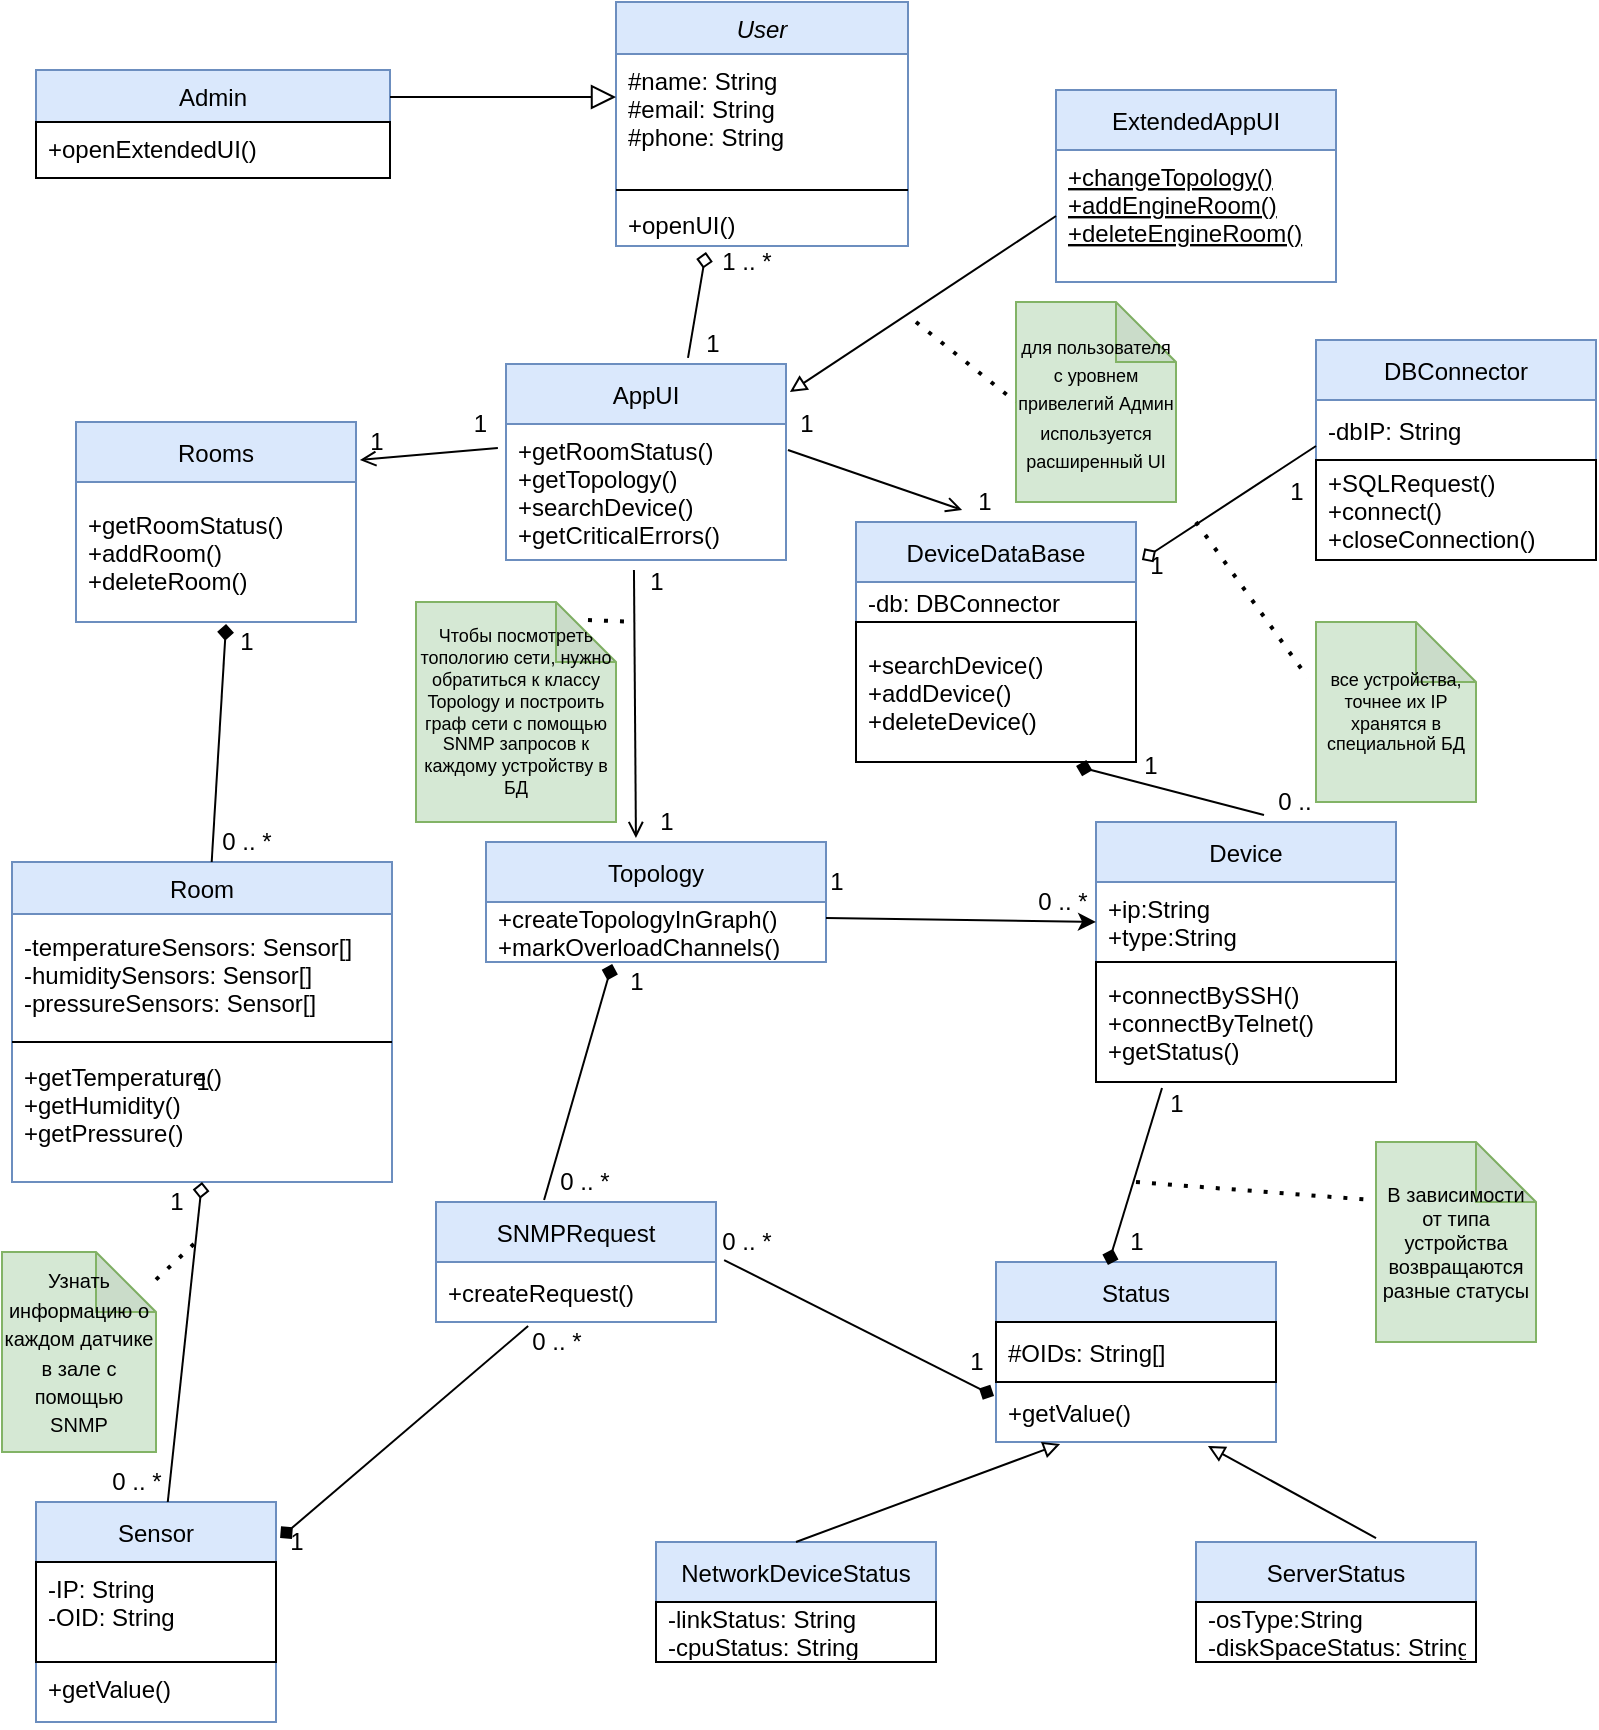 <mxfile version="15.8.8" type="github">
  <diagram id="C5RBs43oDa-KdzZeNtuy" name="Page-1">
    <mxGraphModel dx="1422" dy="664" grid="1" gridSize="10" guides="1" tooltips="1" connect="1" arrows="1" fold="1" page="1" pageScale="1" pageWidth="827" pageHeight="1169" math="0" shadow="0">
      <root>
        <mxCell id="WIyWlLk6GJQsqaUBKTNV-0" />
        <mxCell id="WIyWlLk6GJQsqaUBKTNV-1" parent="WIyWlLk6GJQsqaUBKTNV-0" />
        <mxCell id="zkfFHV4jXpPFQw0GAbJ--0" value="User" style="swimlane;fontStyle=2;align=center;verticalAlign=top;childLayout=stackLayout;horizontal=1;startSize=26;horizontalStack=0;resizeParent=1;resizeLast=0;collapsible=1;marginBottom=0;rounded=0;shadow=0;strokeWidth=1;fillColor=#dae8fc;strokeColor=#6c8ebf;" parent="WIyWlLk6GJQsqaUBKTNV-1" vertex="1">
          <mxGeometry x="320" y="70" width="146" height="122" as="geometry">
            <mxRectangle x="230" y="140" width="160" height="26" as="alternateBounds" />
          </mxGeometry>
        </mxCell>
        <mxCell id="zkfFHV4jXpPFQw0GAbJ--1" value="#name: String&#xa;#email: String&#xa;#phone: String" style="text;align=left;verticalAlign=top;spacingLeft=4;spacingRight=4;overflow=hidden;rotatable=0;points=[[0,0.5],[1,0.5]];portConstraint=eastwest;" parent="zkfFHV4jXpPFQw0GAbJ--0" vertex="1">
          <mxGeometry y="26" width="146" height="64" as="geometry" />
        </mxCell>
        <mxCell id="zkfFHV4jXpPFQw0GAbJ--4" value="" style="line;html=1;strokeWidth=1;align=left;verticalAlign=middle;spacingTop=-1;spacingLeft=3;spacingRight=3;rotatable=0;labelPosition=right;points=[];portConstraint=eastwest;" parent="zkfFHV4jXpPFQw0GAbJ--0" vertex="1">
          <mxGeometry y="90" width="146" height="8" as="geometry" />
        </mxCell>
        <mxCell id="zkfFHV4jXpPFQw0GAbJ--5" value="+openUI()" style="text;align=left;verticalAlign=top;spacingLeft=4;spacingRight=4;overflow=hidden;rotatable=0;points=[[0,0.5],[1,0.5]];portConstraint=eastwest;" parent="zkfFHV4jXpPFQw0GAbJ--0" vertex="1">
          <mxGeometry y="98" width="146" height="22" as="geometry" />
        </mxCell>
        <mxCell id="zkfFHV4jXpPFQw0GAbJ--6" value="Admin" style="swimlane;fontStyle=0;align=center;verticalAlign=top;childLayout=stackLayout;horizontal=1;startSize=26;horizontalStack=0;resizeParent=1;resizeLast=0;collapsible=1;marginBottom=0;rounded=0;shadow=0;strokeWidth=1;fillColor=#dae8fc;strokeColor=#6c8ebf;" parent="WIyWlLk6GJQsqaUBKTNV-1" vertex="1">
          <mxGeometry x="30" y="104" width="177" height="54" as="geometry">
            <mxRectangle x="130" y="380" width="160" height="26" as="alternateBounds" />
          </mxGeometry>
        </mxCell>
        <mxCell id="eJvLGvdsUTofTJq8VEqU-107" value="+openExtendedUI()" style="text;align=left;verticalAlign=top;spacingLeft=4;spacingRight=4;overflow=hidden;rotatable=0;points=[[0,0.5],[1,0.5]];portConstraint=eastwest;strokeColor=default;" vertex="1" parent="zkfFHV4jXpPFQw0GAbJ--6">
          <mxGeometry y="26" width="177" height="28" as="geometry" />
        </mxCell>
        <mxCell id="zkfFHV4jXpPFQw0GAbJ--12" value="" style="endArrow=block;endSize=10;endFill=0;shadow=0;strokeWidth=1;rounded=0;edgeStyle=elbowEdgeStyle;elbow=vertical;exitX=1;exitY=0.25;exitDx=0;exitDy=0;" parent="WIyWlLk6GJQsqaUBKTNV-1" source="zkfFHV4jXpPFQw0GAbJ--6" target="zkfFHV4jXpPFQw0GAbJ--0" edge="1">
          <mxGeometry width="160" relative="1" as="geometry">
            <mxPoint x="200" y="203" as="sourcePoint" />
            <mxPoint x="200" y="203" as="targetPoint" />
          </mxGeometry>
        </mxCell>
        <mxCell id="zkfFHV4jXpPFQw0GAbJ--17" value="Room" style="swimlane;fontStyle=0;align=center;verticalAlign=top;childLayout=stackLayout;horizontal=1;startSize=26;horizontalStack=0;resizeParent=1;resizeLast=0;collapsible=1;marginBottom=0;rounded=0;shadow=0;strokeWidth=1;fillColor=#dae8fc;strokeColor=#6c8ebf;" parent="WIyWlLk6GJQsqaUBKTNV-1" vertex="1">
          <mxGeometry x="18" y="500" width="190" height="160" as="geometry">
            <mxRectangle x="550" y="140" width="160" height="26" as="alternateBounds" />
          </mxGeometry>
        </mxCell>
        <mxCell id="eJvLGvdsUTofTJq8VEqU-31" value="-temperatureSensors: Sensor[]&#xa;-humiditySensors: Sensor[]&#xa;-pressureSensors: Sensor[]" style="text;strokeColor=none;fillColor=none;align=left;verticalAlign=middle;spacingLeft=4;spacingRight=4;overflow=hidden;points=[[0,0.5],[1,0.5]];portConstraint=eastwest;rotatable=0;" vertex="1" parent="zkfFHV4jXpPFQw0GAbJ--17">
          <mxGeometry y="26" width="190" height="60" as="geometry" />
        </mxCell>
        <mxCell id="zkfFHV4jXpPFQw0GAbJ--23" value="" style="line;html=1;strokeWidth=1;align=left;verticalAlign=middle;spacingTop=-1;spacingLeft=3;spacingRight=3;rotatable=0;labelPosition=right;points=[];portConstraint=eastwest;" parent="zkfFHV4jXpPFQw0GAbJ--17" vertex="1">
          <mxGeometry y="86" width="190" height="8" as="geometry" />
        </mxCell>
        <mxCell id="zkfFHV4jXpPFQw0GAbJ--24" value="+getTemperature()&#xa;+getHumidity()&#xa;+getPressure()" style="text;align=left;verticalAlign=top;spacingLeft=4;spacingRight=4;overflow=hidden;rotatable=0;points=[[0,0.5],[1,0.5]];portConstraint=eastwest;" parent="zkfFHV4jXpPFQw0GAbJ--17" vertex="1">
          <mxGeometry y="94" width="190" height="60" as="geometry" />
        </mxCell>
        <mxCell id="eJvLGvdsUTofTJq8VEqU-1" value="Topology" style="swimlane;fontStyle=0;childLayout=stackLayout;horizontal=1;startSize=30;horizontalStack=0;resizeParent=1;resizeParentMax=0;resizeLast=0;collapsible=1;marginBottom=0;fillColor=#dae8fc;strokeColor=#6c8ebf;" vertex="1" parent="WIyWlLk6GJQsqaUBKTNV-1">
          <mxGeometry x="255" y="490" width="170" height="60" as="geometry" />
        </mxCell>
        <mxCell id="eJvLGvdsUTofTJq8VEqU-2" value="+createTopologyInGraph()&#xa;+markOverloadChannels()" style="text;strokeColor=none;fillColor=none;align=left;verticalAlign=middle;spacingLeft=4;spacingRight=4;overflow=hidden;points=[[0,0.5],[1,0.5]];portConstraint=eastwest;rotatable=0;" vertex="1" parent="eJvLGvdsUTofTJq8VEqU-1">
          <mxGeometry y="30" width="170" height="30" as="geometry" />
        </mxCell>
        <mxCell id="eJvLGvdsUTofTJq8VEqU-5" value="Device" style="swimlane;fontStyle=0;childLayout=stackLayout;horizontal=1;startSize=30;horizontalStack=0;resizeParent=1;resizeParentMax=0;resizeLast=0;collapsible=1;marginBottom=0;fillColor=#dae8fc;strokeColor=#6c8ebf;" vertex="1" parent="WIyWlLk6GJQsqaUBKTNV-1">
          <mxGeometry x="560" y="480" width="150" height="130" as="geometry" />
        </mxCell>
        <mxCell id="eJvLGvdsUTofTJq8VEqU-6" value="+ip:String&#xa;+type:String" style="text;strokeColor=none;fillColor=none;align=left;verticalAlign=middle;spacingLeft=4;spacingRight=4;overflow=hidden;points=[[0,0.5],[1,0.5]];portConstraint=eastwest;rotatable=0;" vertex="1" parent="eJvLGvdsUTofTJq8VEqU-5">
          <mxGeometry y="30" width="150" height="40" as="geometry" />
        </mxCell>
        <mxCell id="eJvLGvdsUTofTJq8VEqU-33" value="+connectBySSH()&#xa;+connectByTelnet()&#xa;+getStatus()" style="text;strokeColor=default;fillColor=none;align=left;verticalAlign=middle;spacingLeft=4;spacingRight=4;overflow=hidden;points=[[0,0.5],[1,0.5]];portConstraint=eastwest;rotatable=0;" vertex="1" parent="eJvLGvdsUTofTJq8VEqU-5">
          <mxGeometry y="70" width="150" height="60" as="geometry" />
        </mxCell>
        <mxCell id="eJvLGvdsUTofTJq8VEqU-9" value="" style="endArrow=open;html=1;rounded=0;entryX=0.379;entryY=-0.05;entryDx=0;entryDy=0;entryPerimeter=0;endFill=0;exitX=1.007;exitY=0.191;exitDx=0;exitDy=0;exitPerimeter=0;" edge="1" parent="WIyWlLk6GJQsqaUBKTNV-1" source="eJvLGvdsUTofTJq8VEqU-104" target="eJvLGvdsUTofTJq8VEqU-15">
          <mxGeometry width="50" height="50" relative="1" as="geometry">
            <mxPoint x="490" y="300" as="sourcePoint" />
            <mxPoint x="440" y="460" as="targetPoint" />
          </mxGeometry>
        </mxCell>
        <mxCell id="eJvLGvdsUTofTJq8VEqU-10" value="Rooms" style="swimlane;fontStyle=0;childLayout=stackLayout;horizontal=1;startSize=30;horizontalStack=0;resizeParent=1;resizeParentMax=0;resizeLast=0;collapsible=1;marginBottom=0;fillColor=#dae8fc;strokeColor=#6c8ebf;" vertex="1" parent="WIyWlLk6GJQsqaUBKTNV-1">
          <mxGeometry x="50" y="280" width="140" height="100" as="geometry" />
        </mxCell>
        <mxCell id="eJvLGvdsUTofTJq8VEqU-11" value="+getRoomStatus()&#xa;+addRoom()&#xa;+deleteRoom()" style="text;strokeColor=none;fillColor=none;align=left;verticalAlign=middle;spacingLeft=4;spacingRight=4;overflow=hidden;points=[[0,0.5],[1,0.5]];portConstraint=eastwest;rotatable=0;" vertex="1" parent="eJvLGvdsUTofTJq8VEqU-10">
          <mxGeometry y="30" width="140" height="70" as="geometry" />
        </mxCell>
        <mxCell id="eJvLGvdsUTofTJq8VEqU-14" value="" style="endArrow=none;html=1;rounded=0;exitX=0.536;exitY=1.014;exitDx=0;exitDy=0;exitPerimeter=0;endFill=0;startArrow=diamond;startFill=1;" edge="1" parent="WIyWlLk6GJQsqaUBKTNV-1" source="eJvLGvdsUTofTJq8VEqU-11" target="zkfFHV4jXpPFQw0GAbJ--17">
          <mxGeometry width="50" height="50" relative="1" as="geometry">
            <mxPoint x="484" y="175" as="sourcePoint" />
            <mxPoint x="440" y="190" as="targetPoint" />
          </mxGeometry>
        </mxCell>
        <mxCell id="eJvLGvdsUTofTJq8VEqU-15" value="DeviceDataBase" style="swimlane;fontStyle=0;childLayout=stackLayout;horizontal=1;startSize=30;horizontalStack=0;resizeParent=1;resizeParentMax=0;resizeLast=0;collapsible=1;marginBottom=0;fillColor=#dae8fc;strokeColor=#6c8ebf;" vertex="1" parent="WIyWlLk6GJQsqaUBKTNV-1">
          <mxGeometry x="440" y="330" width="140" height="120" as="geometry" />
        </mxCell>
        <mxCell id="eJvLGvdsUTofTJq8VEqU-16" value="-db: DBConnector" style="text;strokeColor=none;fillColor=none;align=left;verticalAlign=middle;spacingLeft=4;spacingRight=4;overflow=hidden;points=[[0,0.5],[1,0.5]];portConstraint=eastwest;rotatable=0;" vertex="1" parent="eJvLGvdsUTofTJq8VEqU-15">
          <mxGeometry y="30" width="140" height="20" as="geometry" />
        </mxCell>
        <mxCell id="eJvLGvdsUTofTJq8VEqU-17" value="+searchDevice()&#xa;+addDevice()&#xa;+deleteDevice()" style="text;strokeColor=default;fillColor=none;align=left;verticalAlign=middle;spacingLeft=4;spacingRight=4;overflow=hidden;points=[[0,0.5],[1,0.5]];portConstraint=eastwest;rotatable=0;" vertex="1" parent="eJvLGvdsUTofTJq8VEqU-15">
          <mxGeometry y="50" width="140" height="70" as="geometry" />
        </mxCell>
        <mxCell id="eJvLGvdsUTofTJq8VEqU-24" value="SNMPRequest" style="swimlane;fontStyle=0;childLayout=stackLayout;horizontal=1;startSize=30;horizontalStack=0;resizeParent=1;resizeParentMax=0;resizeLast=0;collapsible=1;marginBottom=0;fillColor=#dae8fc;strokeColor=#6c8ebf;" vertex="1" parent="WIyWlLk6GJQsqaUBKTNV-1">
          <mxGeometry x="230" y="670" width="140" height="60" as="geometry" />
        </mxCell>
        <mxCell id="eJvLGvdsUTofTJq8VEqU-25" value="+createRequest()" style="text;strokeColor=none;fillColor=none;align=left;verticalAlign=middle;spacingLeft=4;spacingRight=4;overflow=hidden;points=[[0,0.5],[1,0.5]];portConstraint=eastwest;rotatable=0;" vertex="1" parent="eJvLGvdsUTofTJq8VEqU-24">
          <mxGeometry y="30" width="140" height="30" as="geometry" />
        </mxCell>
        <mxCell id="eJvLGvdsUTofTJq8VEqU-29" value="" style="endArrow=open;html=1;rounded=0;entryX=0.441;entryY=-0.033;entryDx=0;entryDy=0;entryPerimeter=0;exitX=0.457;exitY=1.074;exitDx=0;exitDy=0;exitPerimeter=0;endFill=0;" edge="1" parent="WIyWlLk6GJQsqaUBKTNV-1" source="eJvLGvdsUTofTJq8VEqU-104" target="eJvLGvdsUTofTJq8VEqU-1">
          <mxGeometry width="50" height="50" relative="1" as="geometry">
            <mxPoint x="380" y="360" as="sourcePoint" />
            <mxPoint x="440" y="380" as="targetPoint" />
          </mxGeometry>
        </mxCell>
        <mxCell id="eJvLGvdsUTofTJq8VEqU-32" value="" style="endArrow=classic;html=1;rounded=0;entryX=0;entryY=0.5;entryDx=0;entryDy=0;exitX=1;exitY=0.267;exitDx=0;exitDy=0;exitPerimeter=0;" edge="1" parent="WIyWlLk6GJQsqaUBKTNV-1" source="eJvLGvdsUTofTJq8VEqU-2" target="eJvLGvdsUTofTJq8VEqU-6">
          <mxGeometry width="50" height="50" relative="1" as="geometry">
            <mxPoint x="360" y="580" as="sourcePoint" />
            <mxPoint x="440" y="350" as="targetPoint" />
          </mxGeometry>
        </mxCell>
        <mxCell id="eJvLGvdsUTofTJq8VEqU-34" value="Status" style="swimlane;fontStyle=0;childLayout=stackLayout;horizontal=1;startSize=30;horizontalStack=0;resizeParent=1;resizeParentMax=0;resizeLast=0;collapsible=1;marginBottom=0;strokeColor=#6c8ebf;fillColor=#dae8fc;" vertex="1" parent="WIyWlLk6GJQsqaUBKTNV-1">
          <mxGeometry x="510" y="700" width="140" height="90" as="geometry" />
        </mxCell>
        <mxCell id="eJvLGvdsUTofTJq8VEqU-94" value="#OIDs: String[]" style="text;strokeColor=default;fillColor=none;align=left;verticalAlign=middle;spacingLeft=4;spacingRight=4;overflow=hidden;points=[[0,0.5],[1,0.5]];portConstraint=eastwest;rotatable=0;" vertex="1" parent="eJvLGvdsUTofTJq8VEqU-34">
          <mxGeometry y="30" width="140" height="30" as="geometry" />
        </mxCell>
        <mxCell id="eJvLGvdsUTofTJq8VEqU-35" value="+getValue()" style="text;strokeColor=none;fillColor=none;align=left;verticalAlign=middle;spacingLeft=4;spacingRight=4;overflow=hidden;points=[[0,0.5],[1,0.5]];portConstraint=eastwest;rotatable=0;" vertex="1" parent="eJvLGvdsUTofTJq8VEqU-34">
          <mxGeometry y="60" width="140" height="30" as="geometry" />
        </mxCell>
        <mxCell id="eJvLGvdsUTofTJq8VEqU-44" value="" style="endArrow=none;html=1;rounded=0;exitX=0.371;exitY=1.033;exitDx=0;exitDy=0;exitPerimeter=0;entryX=0.386;entryY=-0.017;entryDx=0;entryDy=0;entryPerimeter=0;endFill=0;startArrow=diamond;startFill=1;" edge="1" parent="WIyWlLk6GJQsqaUBKTNV-1" source="eJvLGvdsUTofTJq8VEqU-2" target="eJvLGvdsUTofTJq8VEqU-24">
          <mxGeometry width="50" height="50" relative="1" as="geometry">
            <mxPoint x="390" y="660" as="sourcePoint" />
            <mxPoint x="440" y="610" as="targetPoint" />
          </mxGeometry>
        </mxCell>
        <mxCell id="eJvLGvdsUTofTJq8VEqU-45" value="" style="endArrow=open;html=1;rounded=0;exitX=-0.029;exitY=0.176;exitDx=0;exitDy=0;exitPerimeter=0;entryX=1.014;entryY=0.19;entryDx=0;entryDy=0;entryPerimeter=0;endFill=0;" edge="1" parent="WIyWlLk6GJQsqaUBKTNV-1" source="eJvLGvdsUTofTJq8VEqU-104" target="eJvLGvdsUTofTJq8VEqU-10">
          <mxGeometry width="50" height="50" relative="1" as="geometry">
            <mxPoint x="330" y="240" as="sourcePoint" />
            <mxPoint x="440" y="220" as="targetPoint" />
          </mxGeometry>
        </mxCell>
        <mxCell id="eJvLGvdsUTofTJq8VEqU-46" value="" style="endArrow=none;html=1;rounded=0;exitX=0.786;exitY=1.029;exitDx=0;exitDy=0;exitPerimeter=0;entryX=0.56;entryY=-0.027;entryDx=0;entryDy=0;entryPerimeter=0;endFill=0;startArrow=diamond;startFill=1;" edge="1" parent="WIyWlLk6GJQsqaUBKTNV-1" source="eJvLGvdsUTofTJq8VEqU-17" target="eJvLGvdsUTofTJq8VEqU-5">
          <mxGeometry width="50" height="50" relative="1" as="geometry">
            <mxPoint x="390" y="270" as="sourcePoint" />
            <mxPoint x="440" y="220" as="targetPoint" />
          </mxGeometry>
        </mxCell>
        <mxCell id="eJvLGvdsUTofTJq8VEqU-47" value="" style="endArrow=diamond;html=1;rounded=0;exitX=0.22;exitY=1.05;exitDx=0;exitDy=0;exitPerimeter=0;entryX=0.4;entryY=0.017;entryDx=0;entryDy=0;entryPerimeter=0;endFill=1;" edge="1" parent="WIyWlLk6GJQsqaUBKTNV-1" source="eJvLGvdsUTofTJq8VEqU-33" target="eJvLGvdsUTofTJq8VEqU-34">
          <mxGeometry width="50" height="50" relative="1" as="geometry">
            <mxPoint x="390" y="580" as="sourcePoint" />
            <mxPoint x="440" y="530" as="targetPoint" />
          </mxGeometry>
        </mxCell>
        <mxCell id="eJvLGvdsUTofTJq8VEqU-48" value="NetworkDeviceStatus" style="swimlane;fontStyle=0;childLayout=stackLayout;horizontal=1;startSize=30;horizontalStack=0;resizeParent=1;resizeParentMax=0;resizeLast=0;collapsible=1;marginBottom=0;strokeColor=#6c8ebf;fillColor=#dae8fc;" vertex="1" parent="WIyWlLk6GJQsqaUBKTNV-1">
          <mxGeometry x="340" y="840" width="140" height="60" as="geometry" />
        </mxCell>
        <mxCell id="eJvLGvdsUTofTJq8VEqU-49" value="-linkStatus: String&#xa;-cpuStatus: String" style="text;strokeColor=default;fillColor=none;align=left;verticalAlign=middle;spacingLeft=4;spacingRight=4;overflow=hidden;points=[[0,0.5],[1,0.5]];portConstraint=eastwest;rotatable=0;" vertex="1" parent="eJvLGvdsUTofTJq8VEqU-48">
          <mxGeometry y="30" width="140" height="30" as="geometry" />
        </mxCell>
        <mxCell id="eJvLGvdsUTofTJq8VEqU-52" value="ServerStatus" style="swimlane;fontStyle=0;childLayout=stackLayout;horizontal=1;startSize=30;horizontalStack=0;resizeParent=1;resizeParentMax=0;resizeLast=0;collapsible=1;marginBottom=0;strokeColor=#6c8ebf;fillColor=#dae8fc;" vertex="1" parent="WIyWlLk6GJQsqaUBKTNV-1">
          <mxGeometry x="610" y="840" width="140" height="60" as="geometry" />
        </mxCell>
        <mxCell id="eJvLGvdsUTofTJq8VEqU-53" value="-osType:String&#xa;-diskSpaceStatus: String" style="text;strokeColor=default;fillColor=none;align=left;verticalAlign=middle;spacingLeft=4;spacingRight=4;overflow=hidden;points=[[0,0.5],[1,0.5]];portConstraint=eastwest;rotatable=0;" vertex="1" parent="eJvLGvdsUTofTJq8VEqU-52">
          <mxGeometry y="30" width="140" height="30" as="geometry" />
        </mxCell>
        <mxCell id="eJvLGvdsUTofTJq8VEqU-56" value="" style="endArrow=block;html=1;rounded=0;entryX=0.229;entryY=1.033;entryDx=0;entryDy=0;entryPerimeter=0;exitX=0.5;exitY=0;exitDx=0;exitDy=0;endFill=0;" edge="1" parent="WIyWlLk6GJQsqaUBKTNV-1" source="eJvLGvdsUTofTJq8VEqU-48" target="eJvLGvdsUTofTJq8VEqU-35">
          <mxGeometry width="50" height="50" relative="1" as="geometry">
            <mxPoint x="430" y="820" as="sourcePoint" />
            <mxPoint x="519.02" y="634" as="targetPoint" />
          </mxGeometry>
        </mxCell>
        <mxCell id="eJvLGvdsUTofTJq8VEqU-57" value="" style="endArrow=block;html=1;rounded=0;exitX=0.643;exitY=-0.033;exitDx=0;exitDy=0;exitPerimeter=0;entryX=0.757;entryY=1.067;entryDx=0;entryDy=0;entryPerimeter=0;endFill=0;" edge="1" parent="WIyWlLk6GJQsqaUBKTNV-1" source="eJvLGvdsUTofTJq8VEqU-52" target="eJvLGvdsUTofTJq8VEqU-35">
          <mxGeometry width="50" height="50" relative="1" as="geometry">
            <mxPoint x="390" y="820" as="sourcePoint" />
            <mxPoint x="603.02" y="642.01" as="targetPoint" />
          </mxGeometry>
        </mxCell>
        <mxCell id="eJvLGvdsUTofTJq8VEqU-58" value="" style="endArrow=none;html=1;rounded=0;exitX=-0.007;exitY=0.233;exitDx=0;exitDy=0;exitPerimeter=0;entryX=1.029;entryY=-0.033;entryDx=0;entryDy=0;entryPerimeter=0;endFill=0;startArrow=diamond;startFill=1;" edge="1" parent="WIyWlLk6GJQsqaUBKTNV-1" source="eJvLGvdsUTofTJq8VEqU-35" target="eJvLGvdsUTofTJq8VEqU-25">
          <mxGeometry width="50" height="50" relative="1" as="geometry">
            <mxPoint x="390" y="650" as="sourcePoint" />
            <mxPoint x="440" y="600" as="targetPoint" />
          </mxGeometry>
        </mxCell>
        <mxCell id="eJvLGvdsUTofTJq8VEqU-69" value="Sensor" style="swimlane;fontStyle=0;childLayout=stackLayout;horizontal=1;startSize=30;horizontalStack=0;resizeParent=1;resizeParentMax=0;resizeLast=0;collapsible=1;marginBottom=0;strokeColor=#6c8ebf;fillColor=#dae8fc;" vertex="1" parent="WIyWlLk6GJQsqaUBKTNV-1">
          <mxGeometry x="30" y="820" width="120" height="110" as="geometry" />
        </mxCell>
        <mxCell id="eJvLGvdsUTofTJq8VEqU-92" value="-IP: String&#xa;-OID: String" style="text;align=left;verticalAlign=top;spacingLeft=4;spacingRight=4;overflow=hidden;rotatable=0;points=[[0,0.5],[1,0.5]];portConstraint=eastwest;strokeColor=default;" vertex="1" parent="eJvLGvdsUTofTJq8VEqU-69">
          <mxGeometry y="30" width="120" height="50" as="geometry" />
        </mxCell>
        <mxCell id="eJvLGvdsUTofTJq8VEqU-76" value="+getValue()" style="text;align=left;verticalAlign=top;spacingLeft=4;spacingRight=4;overflow=hidden;rotatable=0;points=[[0,0.5],[1,0.5]];portConstraint=eastwest;" vertex="1" parent="eJvLGvdsUTofTJq8VEqU-69">
          <mxGeometry y="80" width="120" height="30" as="geometry" />
        </mxCell>
        <mxCell id="eJvLGvdsUTofTJq8VEqU-73" value="" style="endArrow=none;html=1;rounded=0;exitX=0.5;exitY=1;exitDx=0;exitDy=0;endFill=0;startArrow=diamond;startFill=0;" edge="1" parent="WIyWlLk6GJQsqaUBKTNV-1" source="zkfFHV4jXpPFQw0GAbJ--17" target="eJvLGvdsUTofTJq8VEqU-69">
          <mxGeometry width="50" height="50" relative="1" as="geometry">
            <mxPoint x="390" y="660" as="sourcePoint" />
            <mxPoint x="440" y="610" as="targetPoint" />
          </mxGeometry>
        </mxCell>
        <mxCell id="eJvLGvdsUTofTJq8VEqU-74" value="1" style="text;html=1;align=center;verticalAlign=middle;resizable=0;points=[];autosize=1;strokeColor=none;fillColor=none;" vertex="1" parent="WIyWlLk6GJQsqaUBKTNV-1">
          <mxGeometry x="103" y="600" width="20" height="20" as="geometry" />
        </mxCell>
        <mxCell id="eJvLGvdsUTofTJq8VEqU-93" value="" style="endArrow=none;html=1;rounded=0;exitX=1.017;exitY=0.164;exitDx=0;exitDy=0;entryX=0.329;entryY=1.067;entryDx=0;entryDy=0;entryPerimeter=0;exitPerimeter=0;endFill=0;startArrow=diamond;startFill=1;" edge="1" parent="WIyWlLk6GJQsqaUBKTNV-1" source="eJvLGvdsUTofTJq8VEqU-69" target="eJvLGvdsUTofTJq8VEqU-25">
          <mxGeometry width="50" height="50" relative="1" as="geometry">
            <mxPoint x="390" y="790" as="sourcePoint" />
            <mxPoint x="440" y="740" as="targetPoint" />
          </mxGeometry>
        </mxCell>
        <mxCell id="eJvLGvdsUTofTJq8VEqU-96" value="AppUI" style="swimlane;fontStyle=0;childLayout=stackLayout;horizontal=1;startSize=30;horizontalStack=0;resizeParent=1;resizeParentMax=0;resizeLast=0;collapsible=1;marginBottom=0;strokeColor=#6c8ebf;fillColor=#dae8fc;" vertex="1" parent="WIyWlLk6GJQsqaUBKTNV-1">
          <mxGeometry x="265" y="251" width="140" height="98" as="geometry" />
        </mxCell>
        <mxCell id="eJvLGvdsUTofTJq8VEqU-104" value="+getRoomStatus()&#xa;+getTopology()&#xa;+searchDevice()&#xa;+getCriticalErrors()" style="text;align=left;verticalAlign=top;spacingLeft=4;spacingRight=4;overflow=hidden;rotatable=0;points=[[0,0.5],[1,0.5]];portConstraint=eastwest;" vertex="1" parent="eJvLGvdsUTofTJq8VEqU-96">
          <mxGeometry y="30" width="140" height="68" as="geometry" />
        </mxCell>
        <mxCell id="eJvLGvdsUTofTJq8VEqU-100" value="ExtendedAppUI" style="swimlane;fontStyle=0;childLayout=stackLayout;horizontal=1;startSize=30;horizontalStack=0;resizeParent=1;resizeParentMax=0;resizeLast=0;collapsible=1;marginBottom=0;strokeColor=#6c8ebf;fillColor=#dae8fc;" vertex="1" parent="WIyWlLk6GJQsqaUBKTNV-1">
          <mxGeometry x="540" y="114" width="140" height="96" as="geometry" />
        </mxCell>
        <mxCell id="eJvLGvdsUTofTJq8VEqU-105" value="+changeTopology()&#xa;+addEngineRoom()&#xa;+deleteEngineRoom()" style="text;align=left;verticalAlign=top;spacingLeft=4;spacingRight=4;overflow=hidden;rotatable=0;points=[[0,0.5],[1,0.5]];portConstraint=eastwest;fontStyle=4" vertex="1" parent="eJvLGvdsUTofTJq8VEqU-100">
          <mxGeometry y="30" width="140" height="66" as="geometry" />
        </mxCell>
        <mxCell id="eJvLGvdsUTofTJq8VEqU-109" value="" style="endArrow=none;html=1;rounded=0;exitX=0.308;exitY=1.227;exitDx=0;exitDy=0;exitPerimeter=0;entryX=0.65;entryY=-0.031;entryDx=0;entryDy=0;entryPerimeter=0;endFill=0;startArrow=diamond;startFill=0;" edge="1" parent="WIyWlLk6GJQsqaUBKTNV-1" source="zkfFHV4jXpPFQw0GAbJ--5" target="eJvLGvdsUTofTJq8VEqU-96">
          <mxGeometry width="50" height="50" relative="1" as="geometry">
            <mxPoint x="390" y="270" as="sourcePoint" />
            <mxPoint x="440" y="220" as="targetPoint" />
          </mxGeometry>
        </mxCell>
        <mxCell id="eJvLGvdsUTofTJq8VEqU-110" value="" style="endArrow=block;html=1;rounded=0;exitX=0;exitY=0.5;exitDx=0;exitDy=0;entryX=1.014;entryY=0.143;entryDx=0;entryDy=0;entryPerimeter=0;endFill=0;" edge="1" parent="WIyWlLk6GJQsqaUBKTNV-1" source="eJvLGvdsUTofTJq8VEqU-105" target="eJvLGvdsUTofTJq8VEqU-96">
          <mxGeometry width="50" height="50" relative="1" as="geometry">
            <mxPoint x="390" y="270" as="sourcePoint" />
            <mxPoint x="440" y="220" as="targetPoint" />
          </mxGeometry>
        </mxCell>
        <mxCell id="eJvLGvdsUTofTJq8VEqU-111" value="1 .. *" style="text;html=1;align=center;verticalAlign=middle;resizable=0;points=[];autosize=1;strokeColor=none;fillColor=none;" vertex="1" parent="WIyWlLk6GJQsqaUBKTNV-1">
          <mxGeometry x="365" y="190" width="40" height="20" as="geometry" />
        </mxCell>
        <mxCell id="eJvLGvdsUTofTJq8VEqU-112" value="1" style="text;html=1;align=center;verticalAlign=middle;resizable=0;points=[];autosize=1;strokeColor=none;fillColor=none;" vertex="1" parent="WIyWlLk6GJQsqaUBKTNV-1">
          <mxGeometry x="358" y="231" width="20" height="20" as="geometry" />
        </mxCell>
        <mxCell id="eJvLGvdsUTofTJq8VEqU-113" value="1&amp;nbsp;&amp;nbsp;" style="text;html=1;align=center;verticalAlign=middle;resizable=0;points=[];autosize=1;strokeColor=none;fillColor=none;" vertex="1" parent="WIyWlLk6GJQsqaUBKTNV-1">
          <mxGeometry x="240" y="271" width="30" height="20" as="geometry" />
        </mxCell>
        <mxCell id="eJvLGvdsUTofTJq8VEqU-114" value="1" style="text;html=1;align=center;verticalAlign=middle;resizable=0;points=[];autosize=1;strokeColor=none;fillColor=none;" vertex="1" parent="WIyWlLk6GJQsqaUBKTNV-1">
          <mxGeometry x="190" y="280" width="20" height="20" as="geometry" />
        </mxCell>
        <mxCell id="eJvLGvdsUTofTJq8VEqU-115" value="1" style="text;html=1;align=center;verticalAlign=middle;resizable=0;points=[];autosize=1;strokeColor=none;fillColor=none;" vertex="1" parent="WIyWlLk6GJQsqaUBKTNV-1">
          <mxGeometry x="494" y="310" width="20" height="20" as="geometry" />
        </mxCell>
        <mxCell id="eJvLGvdsUTofTJq8VEqU-116" value="1" style="text;html=1;align=center;verticalAlign=middle;resizable=0;points=[];autosize=1;strokeColor=none;fillColor=none;" vertex="1" parent="WIyWlLk6GJQsqaUBKTNV-1">
          <mxGeometry x="405" y="271" width="20" height="20" as="geometry" />
        </mxCell>
        <mxCell id="eJvLGvdsUTofTJq8VEqU-117" value="1" style="text;html=1;align=center;verticalAlign=middle;resizable=0;points=[];autosize=1;strokeColor=none;fillColor=none;" vertex="1" parent="WIyWlLk6GJQsqaUBKTNV-1">
          <mxGeometry x="125" y="380" width="20" height="20" as="geometry" />
        </mxCell>
        <mxCell id="eJvLGvdsUTofTJq8VEqU-118" value="0 .. *" style="text;html=1;align=center;verticalAlign=middle;resizable=0;points=[];autosize=1;strokeColor=none;fillColor=none;" vertex="1" parent="WIyWlLk6GJQsqaUBKTNV-1">
          <mxGeometry x="115" y="480" width="40" height="20" as="geometry" />
        </mxCell>
        <mxCell id="eJvLGvdsUTofTJq8VEqU-119" value="1" style="text;html=1;align=center;verticalAlign=middle;resizable=0;points=[];autosize=1;strokeColor=none;fillColor=none;" vertex="1" parent="WIyWlLk6GJQsqaUBKTNV-1">
          <mxGeometry x="90" y="660" width="20" height="20" as="geometry" />
        </mxCell>
        <mxCell id="eJvLGvdsUTofTJq8VEqU-120" value="0 .. *" style="text;html=1;align=center;verticalAlign=middle;resizable=0;points=[];autosize=1;strokeColor=none;fillColor=none;" vertex="1" parent="WIyWlLk6GJQsqaUBKTNV-1">
          <mxGeometry x="60" y="800" width="40" height="20" as="geometry" />
        </mxCell>
        <mxCell id="eJvLGvdsUTofTJq8VEqU-121" value="1" style="text;html=1;align=center;verticalAlign=middle;resizable=0;points=[];autosize=1;strokeColor=none;fillColor=none;" vertex="1" parent="WIyWlLk6GJQsqaUBKTNV-1">
          <mxGeometry x="150" y="830" width="20" height="20" as="geometry" />
        </mxCell>
        <mxCell id="eJvLGvdsUTofTJq8VEqU-122" value="0 .. *" style="text;html=1;align=center;verticalAlign=middle;resizable=0;points=[];autosize=1;strokeColor=none;fillColor=none;" vertex="1" parent="WIyWlLk6GJQsqaUBKTNV-1">
          <mxGeometry x="270" y="730" width="40" height="20" as="geometry" />
        </mxCell>
        <mxCell id="eJvLGvdsUTofTJq8VEqU-123" value="DBConnector" style="swimlane;fontStyle=0;childLayout=stackLayout;horizontal=1;startSize=30;horizontalStack=0;resizeParent=1;resizeParentMax=0;resizeLast=0;collapsible=1;marginBottom=0;strokeColor=#6c8ebf;fillColor=#dae8fc;" vertex="1" parent="WIyWlLk6GJQsqaUBKTNV-1">
          <mxGeometry x="670" y="239" width="140" height="110" as="geometry" />
        </mxCell>
        <mxCell id="eJvLGvdsUTofTJq8VEqU-124" value="-dbIP: String" style="text;strokeColor=none;fillColor=none;align=left;verticalAlign=middle;spacingLeft=4;spacingRight=4;overflow=hidden;points=[[0,0.5],[1,0.5]];portConstraint=eastwest;rotatable=0;" vertex="1" parent="eJvLGvdsUTofTJq8VEqU-123">
          <mxGeometry y="30" width="140" height="30" as="geometry" />
        </mxCell>
        <mxCell id="eJvLGvdsUTofTJq8VEqU-125" value="+SQLRequest()&#xa;+connect()&#xa;+closeConnection()" style="text;strokeColor=default;fillColor=none;align=left;verticalAlign=middle;spacingLeft=4;spacingRight=4;overflow=hidden;points=[[0,0.5],[1,0.5]];portConstraint=eastwest;rotatable=0;" vertex="1" parent="eJvLGvdsUTofTJq8VEqU-123">
          <mxGeometry y="60" width="140" height="50" as="geometry" />
        </mxCell>
        <mxCell id="eJvLGvdsUTofTJq8VEqU-127" value="" style="endArrow=none;html=1;rounded=0;exitX=1.021;exitY=0.158;exitDx=0;exitDy=0;exitPerimeter=0;entryX=0;entryY=0.767;entryDx=0;entryDy=0;entryPerimeter=0;endFill=0;startArrow=diamond;startFill=0;" edge="1" parent="WIyWlLk6GJQsqaUBKTNV-1" source="eJvLGvdsUTofTJq8VEqU-15" target="eJvLGvdsUTofTJq8VEqU-124">
          <mxGeometry width="50" height="50" relative="1" as="geometry">
            <mxPoint x="390" y="350" as="sourcePoint" />
            <mxPoint x="440" y="300" as="targetPoint" />
          </mxGeometry>
        </mxCell>
        <mxCell id="eJvLGvdsUTofTJq8VEqU-128" value="1" style="text;html=1;align=center;verticalAlign=middle;resizable=0;points=[];autosize=1;strokeColor=none;fillColor=none;" vertex="1" parent="WIyWlLk6GJQsqaUBKTNV-1">
          <mxGeometry x="580" y="342" width="20" height="20" as="geometry" />
        </mxCell>
        <mxCell id="eJvLGvdsUTofTJq8VEqU-129" value="1" style="text;html=1;align=center;verticalAlign=middle;resizable=0;points=[];autosize=1;strokeColor=none;fillColor=none;" vertex="1" parent="WIyWlLk6GJQsqaUBKTNV-1">
          <mxGeometry x="650" y="305" width="20" height="20" as="geometry" />
        </mxCell>
        <mxCell id="eJvLGvdsUTofTJq8VEqU-130" value="1" style="text;html=1;align=center;verticalAlign=middle;resizable=0;points=[];autosize=1;strokeColor=none;fillColor=none;" vertex="1" parent="WIyWlLk6GJQsqaUBKTNV-1">
          <mxGeometry x="590" y="611" width="20" height="20" as="geometry" />
        </mxCell>
        <mxCell id="eJvLGvdsUTofTJq8VEqU-131" value="1" style="text;html=1;align=center;verticalAlign=middle;resizable=0;points=[];autosize=1;strokeColor=none;fillColor=none;" vertex="1" parent="WIyWlLk6GJQsqaUBKTNV-1">
          <mxGeometry x="570" y="680" width="20" height="20" as="geometry" />
        </mxCell>
        <mxCell id="eJvLGvdsUTofTJq8VEqU-132" value="1" style="text;html=1;align=center;verticalAlign=middle;resizable=0;points=[];autosize=1;strokeColor=none;fillColor=none;" vertex="1" parent="WIyWlLk6GJQsqaUBKTNV-1">
          <mxGeometry x="490" y="740" width="20" height="20" as="geometry" />
        </mxCell>
        <mxCell id="eJvLGvdsUTofTJq8VEqU-133" value="0 .. *" style="text;html=1;align=center;verticalAlign=middle;resizable=0;points=[];autosize=1;strokeColor=none;fillColor=none;" vertex="1" parent="WIyWlLk6GJQsqaUBKTNV-1">
          <mxGeometry x="365" y="680" width="40" height="20" as="geometry" />
        </mxCell>
        <mxCell id="eJvLGvdsUTofTJq8VEqU-134" value="1" style="text;html=1;align=center;verticalAlign=middle;resizable=0;points=[];autosize=1;strokeColor=none;fillColor=none;" vertex="1" parent="WIyWlLk6GJQsqaUBKTNV-1">
          <mxGeometry x="577" y="442" width="20" height="20" as="geometry" />
        </mxCell>
        <mxCell id="eJvLGvdsUTofTJq8VEqU-135" value="0 .. *" style="text;html=1;align=center;verticalAlign=middle;resizable=0;points=[];autosize=1;strokeColor=none;fillColor=none;" vertex="1" parent="WIyWlLk6GJQsqaUBKTNV-1">
          <mxGeometry x="643" y="460" width="40" height="20" as="geometry" />
        </mxCell>
        <mxCell id="eJvLGvdsUTofTJq8VEqU-136" value="1" style="text;html=1;align=center;verticalAlign=middle;resizable=0;points=[];autosize=1;strokeColor=none;fillColor=none;" vertex="1" parent="WIyWlLk6GJQsqaUBKTNV-1">
          <mxGeometry x="420" y="500" width="20" height="20" as="geometry" />
        </mxCell>
        <mxCell id="eJvLGvdsUTofTJq8VEqU-137" value="0 .. *" style="text;html=1;align=center;verticalAlign=middle;resizable=0;points=[];autosize=1;strokeColor=none;fillColor=none;" vertex="1" parent="WIyWlLk6GJQsqaUBKTNV-1">
          <mxGeometry x="523" y="510" width="40" height="20" as="geometry" />
        </mxCell>
        <mxCell id="eJvLGvdsUTofTJq8VEqU-138" value="1" style="text;html=1;align=center;verticalAlign=middle;resizable=0;points=[];autosize=1;strokeColor=none;fillColor=none;" vertex="1" parent="WIyWlLk6GJQsqaUBKTNV-1">
          <mxGeometry x="320" y="550" width="20" height="20" as="geometry" />
        </mxCell>
        <mxCell id="eJvLGvdsUTofTJq8VEqU-139" value="0 .. *" style="text;html=1;align=center;verticalAlign=middle;resizable=0;points=[];autosize=1;strokeColor=none;fillColor=none;" vertex="1" parent="WIyWlLk6GJQsqaUBKTNV-1">
          <mxGeometry x="284" y="650" width="40" height="20" as="geometry" />
        </mxCell>
        <mxCell id="eJvLGvdsUTofTJq8VEqU-140" value="1" style="text;html=1;align=center;verticalAlign=middle;resizable=0;points=[];autosize=1;strokeColor=none;fillColor=none;" vertex="1" parent="WIyWlLk6GJQsqaUBKTNV-1">
          <mxGeometry x="330" y="350" width="20" height="20" as="geometry" />
        </mxCell>
        <mxCell id="eJvLGvdsUTofTJq8VEqU-141" value="1" style="text;html=1;align=center;verticalAlign=middle;resizable=0;points=[];autosize=1;strokeColor=none;fillColor=none;" vertex="1" parent="WIyWlLk6GJQsqaUBKTNV-1">
          <mxGeometry x="335" y="470" width="20" height="20" as="geometry" />
        </mxCell>
        <mxCell id="eJvLGvdsUTofTJq8VEqU-143" value="&lt;font style=&quot;font-size: 10px&quot;&gt;Узнать информацию о каждом датчике в зале с помощью SNMP&lt;/font&gt;" style="shape=note;whiteSpace=wrap;html=1;backgroundOutline=1;darkOpacity=0.05;strokeColor=#82b366;fillColor=#d5e8d4;" vertex="1" parent="WIyWlLk6GJQsqaUBKTNV-1">
          <mxGeometry x="13" y="695" width="77" height="100" as="geometry" />
        </mxCell>
        <mxCell id="eJvLGvdsUTofTJq8VEqU-144" value="&lt;font style=&quot;font-size: 9px&quot;&gt;для пользователя с уровнем привелегий Админ используется расширенный UI&lt;/font&gt;" style="shape=note;whiteSpace=wrap;html=1;backgroundOutline=1;darkOpacity=0.05;strokeColor=#82b366;fillColor=#d5e8d4;" vertex="1" parent="WIyWlLk6GJQsqaUBKTNV-1">
          <mxGeometry x="520" y="220" width="80" height="100" as="geometry" />
        </mxCell>
        <mxCell id="eJvLGvdsUTofTJq8VEqU-145" value="" style="endArrow=none;dashed=1;html=1;dashPattern=1 3;strokeWidth=2;rounded=0;fontSize=9;entryX=0;entryY=0.5;entryDx=0;entryDy=0;entryPerimeter=0;" edge="1" parent="WIyWlLk6GJQsqaUBKTNV-1" target="eJvLGvdsUTofTJq8VEqU-144">
          <mxGeometry width="50" height="50" relative="1" as="geometry">
            <mxPoint x="470" y="230" as="sourcePoint" />
            <mxPoint x="440" y="310" as="targetPoint" />
          </mxGeometry>
        </mxCell>
        <mxCell id="eJvLGvdsUTofTJq8VEqU-146" value="Чтобы посмотреть топологию сети, нужно обратиться к классу Topology и построить граф сети с помощью SNMP запросов к каждому устройству в БД" style="shape=note;whiteSpace=wrap;html=1;backgroundOutline=1;darkOpacity=0.05;fontSize=9;strokeColor=#82b366;fillColor=#d5e8d4;" vertex="1" parent="WIyWlLk6GJQsqaUBKTNV-1">
          <mxGeometry x="220" y="370" width="100" height="110" as="geometry" />
        </mxCell>
        <mxCell id="eJvLGvdsUTofTJq8VEqU-147" value="" style="endArrow=none;dashed=1;html=1;dashPattern=1 3;strokeWidth=2;rounded=0;fontSize=9;exitX=0.86;exitY=0.082;exitDx=0;exitDy=0;exitPerimeter=0;" edge="1" parent="WIyWlLk6GJQsqaUBKTNV-1" source="eJvLGvdsUTofTJq8VEqU-146">
          <mxGeometry width="50" height="50" relative="1" as="geometry">
            <mxPoint x="270" y="360" as="sourcePoint" />
            <mxPoint x="330" y="380" as="targetPoint" />
          </mxGeometry>
        </mxCell>
        <mxCell id="eJvLGvdsUTofTJq8VEqU-148" value="все устройства, точнее их IP хранятся в специальной БД" style="shape=note;whiteSpace=wrap;html=1;backgroundOutline=1;darkOpacity=0.05;fontSize=9;strokeColor=#82b366;fillColor=#d5e8d4;" vertex="1" parent="WIyWlLk6GJQsqaUBKTNV-1">
          <mxGeometry x="670" y="380" width="80" height="90" as="geometry" />
        </mxCell>
        <mxCell id="eJvLGvdsUTofTJq8VEqU-149" value="" style="endArrow=none;dashed=1;html=1;dashPattern=1 3;strokeWidth=2;rounded=0;fontSize=9;entryX=-0.05;entryY=0.311;entryDx=0;entryDy=0;entryPerimeter=0;" edge="1" parent="WIyWlLk6GJQsqaUBKTNV-1" target="eJvLGvdsUTofTJq8VEqU-148">
          <mxGeometry width="50" height="50" relative="1" as="geometry">
            <mxPoint x="610" y="330" as="sourcePoint" />
            <mxPoint x="440" y="250" as="targetPoint" />
          </mxGeometry>
        </mxCell>
        <mxCell id="eJvLGvdsUTofTJq8VEqU-150" value="" style="endArrow=none;dashed=1;html=1;dashPattern=1 3;strokeWidth=2;rounded=0;fontSize=9;" edge="1" parent="WIyWlLk6GJQsqaUBKTNV-1" source="eJvLGvdsUTofTJq8VEqU-143">
          <mxGeometry width="50" height="50" relative="1" as="geometry">
            <mxPoint x="390" y="670" as="sourcePoint" />
            <mxPoint x="110" y="690" as="targetPoint" />
          </mxGeometry>
        </mxCell>
        <mxCell id="eJvLGvdsUTofTJq8VEqU-151" value="В зависимости от типа устройства возвращаются разные статусы" style="shape=note;whiteSpace=wrap;html=1;backgroundOutline=1;darkOpacity=0.05;fontSize=10;strokeColor=#82b366;fillColor=#d5e8d4;" vertex="1" parent="WIyWlLk6GJQsqaUBKTNV-1">
          <mxGeometry x="700" y="640" width="80" height="100" as="geometry" />
        </mxCell>
        <mxCell id="eJvLGvdsUTofTJq8VEqU-152" value="" style="endArrow=none;dashed=1;html=1;dashPattern=1 3;strokeWidth=2;rounded=0;fontSize=10;entryX=-0.025;entryY=0.29;entryDx=0;entryDy=0;entryPerimeter=0;" edge="1" parent="WIyWlLk6GJQsqaUBKTNV-1" target="eJvLGvdsUTofTJq8VEqU-151">
          <mxGeometry width="50" height="50" relative="1" as="geometry">
            <mxPoint x="580" y="660" as="sourcePoint" />
            <mxPoint x="440" y="530" as="targetPoint" />
          </mxGeometry>
        </mxCell>
      </root>
    </mxGraphModel>
  </diagram>
</mxfile>
